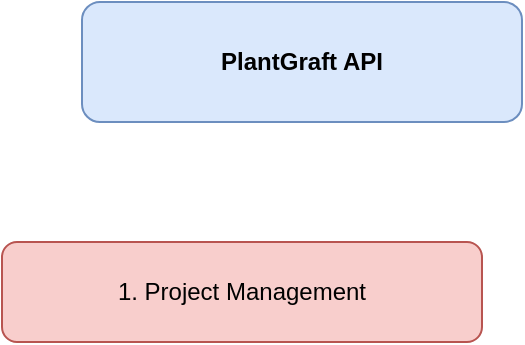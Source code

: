 <mxfile version="24.7.0" type="device">
  <diagram id="wbs-plantgraft-api" name="WBS - PlantGraft API">
    <mxGraphModel dx="1422" dy="794" grid="1" gridSize="10" guides="1" tooltips="1" connect="1" arrows="1" fold="1" page="1" pageScale="1" pageWidth="2970" pageHeight="2100" math="0" shadow="0">
      <root>
        <mxCell id="0" />
        <mxCell id="1" parent="0" />
        
        <!-- Root -->
        <mxCell id="wbs_root" value="PlantGraft API" style="rounded=1;whiteSpace=wrap;html=1;fontStyle=1;fillColor=#dae8fc;strokeColor=#6c8ebf;" vertex="1" parent="1">
          <mxGeometry x="100" y="60" width="220" height="60" as="geometry" />
        </mxCell>

        <!-- 1. Project Management -->
        <mxCell id="pm" value="1. Project Management" style="rounded=1;whiteSpace=wrap;html=1;fillColor=#f8cecc;strokeColor=#b85450;" vertex="1" parent="1">
          <mxGeometry x="60" y="180" width="240" height="50" as="geometry" />
        </mxCell>
        <mxCell id="pm1" value="1.1 Scope & WBS" style="whiteSpace=wrap;html=1;" vertex="1" parent="1">
          <mxGeometry x="60" y="240" width="200" height="40" as="geometry" />
        </mxCell>
        <mxCell id="pm2" value="1.2 Schedule & Milestones" style="whiteSpace=wrap;html=1;" vertex="1" parent="1">
          <mxGeometry x="60" y="290" width="200" height="40" as="geometry" />
        </mxCell>
        <mxCell id="pm3" value="1.3 Risk & Quality Mgmt" style="whiteSpace=wrap;html=1;" vertex="1" parent="1">
          <mxGeometry x="60" y="340" width="200" height="40" as="geometry" />
        </mxCell>
        <mxCell id="pm4" value="1.4 Stakeholder Comms" style="whiteSpace=wrap;html=1;" vertex="1" parent="1">
          <mxGeometry x="60" y="390" width="200" height="40" as="geometry" />
        </mxCell>

        <!-- 2. Data & Artifacts -->
        <mxCell id="data" value="2. Data & Artifacts" style="rounded=1;whiteSpace=wrap;html=1;fillColor=#fff2cc;strokeColor=#d6b656;" vertex="1" parent="1">
          <mxGeometry x="330" y="180" width="240" height="50" as="geometry" />
        </mxCell>
        <mxCell id="data1" value="2.1 Collect plant data (CSV)" style="whiteSpace=wrap;html=1;" vertex="1" parent="1">
          <mxGeometry x="330" y="240" width="240" height="40" as="geometry" />
        </mxCell>
        <mxCell id="data2" value="2.2 Build maps (name/family/genus .pkl)" style="whiteSpace=wrap;html=1;" vertex="1" parent="1">
          <mxGeometry x="330" y="290" width="240" height="40" as="geometry" />
        </mxCell>
        <mxCell id="data3" value="2.3 Train & export model (.keras)" style="whiteSpace=wrap;html=1;" vertex="1" parent="1">
          <mxGeometry x="330" y="340" width="240" height="40" as="geometry" />
        </mxCell>
        <mxCell id="data4" value="2.4 Storage & versioning" style="whiteSpace=wrap;html=1;" vertex="1" parent="1">
          <mxGeometry x="330" y="390" width="240" height="40" as="geometry" />
        </mxCell>

        <!-- 3. API Backend -->
        <mxCell id="api" value="3. API Backend (FastAPI)" style="rounded=1;whiteSpace=wrap;html=1;fillColor=#d5e8d4;strokeColor=#82b366;" vertex="1" parent="1">
          <mxGeometry x="620" y="180" width="260" height="50" as="geometry" />
        </mxCell>
        <mxCell id="api1" value="3.1 Lifespan: load model & maps" style="whiteSpace=wrap;html=1;" vertex="1" parent="1">
          <mxGeometry x="620" y="240" width="260" height="40" as="geometry" />
        </mxCell>
        <mxCell id="api2" value="3.2 /predict_graftable endpoint" style="whiteSpace=wrap;html=1;" vertex="1" parent="1">
          <mxGeometry x="620" y="290" width="260" height="40" as="geometry" />
        </mxCell>
        <mxCell id="api3" value="3.3 /plants/add_metadata endpoint" style="whiteSpace=wrap;html=1;" vertex="1" parent="1">
          <mxGeometry x="620" y="340" width="260" height="40" as="geometry" />
        </mxCell>
        <mxCell id="api4" value="3.4 /health & root endpoints" style="whiteSpace=wrap;html=1;" vertex="1" parent="1">
          <mxGeometry x="620" y="390" width="260" height="40" as="geometry" />
        </mxCell>

        <!-- 4. Testing & QA -->
        <mxCell id="qa" value="4. Testing & QA" style="rounded=1;whiteSpace=wrap;html=1;fillColor=#e1d5e7;strokeColor=#9673a6;" vertex="1" parent="1">
          <mxGeometry x="920" y="180" width="220" height="50" as="geometry" />
        </mxCell>
        <mxCell id="qa1" value="4.1 Unit tests (pydantic, utils)" style="whiteSpace=wrap;html=1;" vertex="1" parent="1">
          <mxGeometry x="920" y="240" width="220" height="40" as="geometry" />
        </mxCell>
        <mxCell id="qa2" value="4.2 API tests (pytest/httpx)" style="whiteSpace=wrap;html=1;" vertex="1" parent="1">
          <mxGeometry x="920" y="290" width="220" height="40" as="geometry" />
        </mxCell>
        <mxCell id="qa3" value="4.3 Performance & load" style="whiteSpace=wrap;html=1;" vertex="1" parent="1">
          <mxGeometry x="920" y="340" width="220" height="40" as="geometry" />
        </mxCell>
        <mxCell id="qa4" value="4.4 Monitoring & logging" style="whiteSpace=wrap;html=1;" vertex="1" parent="1">
          <mxGeometry x="920" y="390" width="220" height="40" as="geometry" />
        </mxCell>

        <!-- 5. Deployment & DevOps -->
        <mxCell id="devops" value="5. Deployment & DevOps" style="rounded=1;whiteSpace=wrap;html=1;fillColor=#ffd966;strokeColor=#bf9000;" vertex="1" parent="1">
          <mxGeometry x="1180" y="180" width="260" height="50" as="geometry" />
        </mxCell>
        <mxCell id="devops1" value="5.1 Requirements & env" style="whiteSpace=wrap;html=1;" vertex="1" parent="1">
          <mxGeometry x="1180" y="240" width="260" height="40" as="geometry" />
        </mxCell>
        <mxCell id="devops2" value="5.2 Vercel/Render config" style="whiteSpace=wrap;html=1;" vertex="1" parent="1">
          <mxGeometry x="1180" y="290" width="260" height="40" as="geometry" />
        </mxCell>
        <mxCell id="devops3" value="5.3 Container/Server startup" style="whiteSpace=wrap;html=1;" vertex="1" parent="1">
          <mxGeometry x="1180" y="340" width="260" height="40" as="geometry" />
        </mxCell>
        <mxCell id="devops4" value="5.4 CD/Monitoring" style="whiteSpace=wrap;html=1;" vertex="1" parent="1">
          <mxGeometry x="1180" y="390" width="260" height="40" as="geometry" />
        </mxCell>
      </root>
    </mxGraphModel>
  </diagram>
</mxfile>
